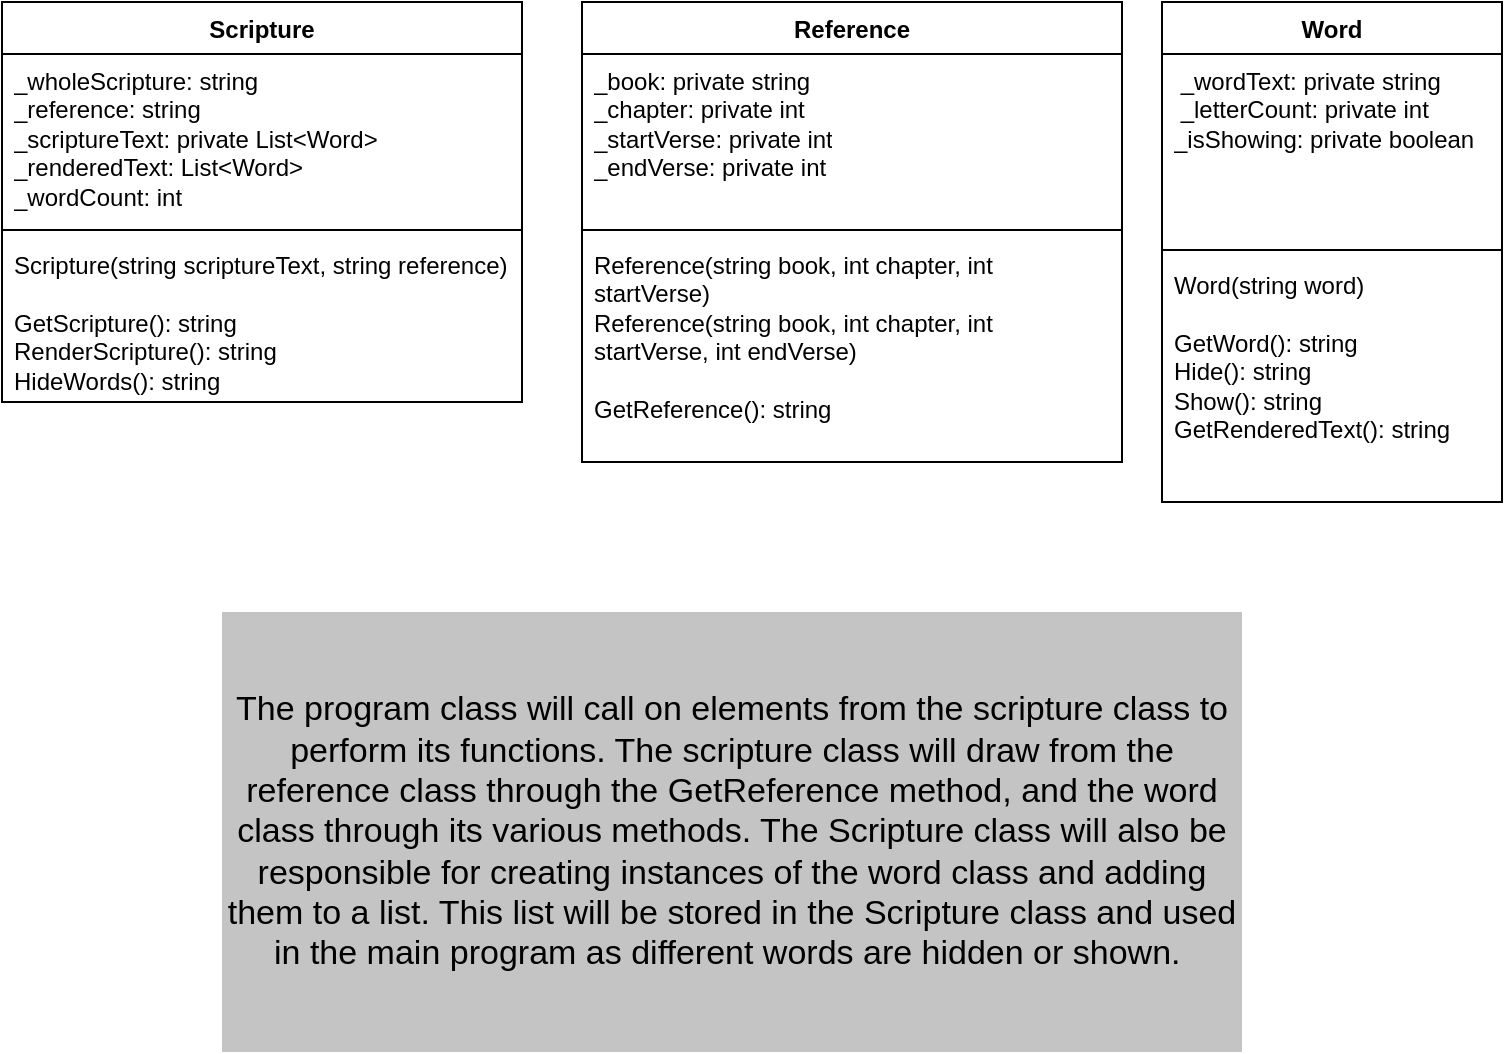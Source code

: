 <mxfile version="24.4.6" type="device">
  <diagram name="Page-1" id="t5WD8PgzdX1QwkMftzV7">
    <mxGraphModel dx="1306" dy="716" grid="1" gridSize="10" guides="1" tooltips="1" connect="1" arrows="1" fold="1" page="1" pageScale="1" pageWidth="850" pageHeight="1100" math="0" shadow="0">
      <root>
        <mxCell id="0" />
        <mxCell id="1" parent="0" />
        <mxCell id="a3LYbDCO1zSUXNPBdcuV-5" value="Word" style="swimlane;fontStyle=1;align=center;verticalAlign=top;childLayout=stackLayout;horizontal=1;startSize=26;horizontalStack=0;resizeParent=1;resizeParentMax=0;resizeLast=0;collapsible=1;marginBottom=0;whiteSpace=wrap;html=1;" parent="1" vertex="1">
          <mxGeometry x="640" y="115" width="170" height="250" as="geometry" />
        </mxCell>
        <mxCell id="a3LYbDCO1zSUXNPBdcuV-6" value="&lt;div&gt;&amp;nbsp;_wordText: private string&lt;/div&gt;&lt;div&gt;&lt;span style=&quot;background-color: initial;&quot;&gt;&amp;nbsp;_letterCount: private in&lt;/span&gt;&lt;span style=&quot;background-color: initial;&quot;&gt;t&lt;/span&gt;&lt;/div&gt;&lt;div&gt;&lt;span style=&quot;background-color: initial;&quot;&gt;_isShowing: private boolean&lt;/span&gt;&lt;/div&gt;" style="text;strokeColor=none;fillColor=none;align=left;verticalAlign=top;spacingLeft=4;spacingRight=4;overflow=hidden;rotatable=0;points=[[0,0.5],[1,0.5]];portConstraint=eastwest;whiteSpace=wrap;html=1;" parent="a3LYbDCO1zSUXNPBdcuV-5" vertex="1">
          <mxGeometry y="26" width="170" height="94" as="geometry" />
        </mxCell>
        <mxCell id="a3LYbDCO1zSUXNPBdcuV-7" value="" style="line;strokeWidth=1;fillColor=none;align=left;verticalAlign=middle;spacingTop=-1;spacingLeft=3;spacingRight=3;rotatable=0;labelPosition=right;points=[];portConstraint=eastwest;strokeColor=inherit;" parent="a3LYbDCO1zSUXNPBdcuV-5" vertex="1">
          <mxGeometry y="120" width="170" height="8" as="geometry" />
        </mxCell>
        <mxCell id="a3LYbDCO1zSUXNPBdcuV-8" value="&lt;div&gt;&lt;span style=&quot;background-color: initial;&quot;&gt;Word(string word)&lt;/span&gt;&lt;br&gt;&lt;/div&gt;&lt;div&gt;&lt;br&gt;&lt;/div&gt;GetWord(): string&lt;div&gt;Hide(): string&lt;/div&gt;&lt;div&gt;Show(): string&lt;/div&gt;&lt;div&gt;GetRenderedText(): string&lt;/div&gt;" style="text;strokeColor=none;fillColor=none;align=left;verticalAlign=top;spacingLeft=4;spacingRight=4;overflow=hidden;rotatable=0;points=[[0,0.5],[1,0.5]];portConstraint=eastwest;whiteSpace=wrap;html=1;" parent="a3LYbDCO1zSUXNPBdcuV-5" vertex="1">
          <mxGeometry y="128" width="170" height="122" as="geometry" />
        </mxCell>
        <mxCell id="a3LYbDCO1zSUXNPBdcuV-9" value="Scripture" style="swimlane;fontStyle=1;align=center;verticalAlign=top;childLayout=stackLayout;horizontal=1;startSize=26;horizontalStack=0;resizeParent=1;resizeParentMax=0;resizeLast=0;collapsible=1;marginBottom=0;whiteSpace=wrap;html=1;" parent="1" vertex="1">
          <mxGeometry x="60" y="115" width="260" height="200" as="geometry" />
        </mxCell>
        <mxCell id="a3LYbDCO1zSUXNPBdcuV-10" value="&lt;div&gt;_wholeScripture: string&lt;/div&gt;&lt;div&gt;_reference: string&lt;br&gt;&lt;div&gt;_scriptureText: private List&amp;lt;Word&amp;gt;&lt;/div&gt;&lt;div&gt;_renderedText: List&amp;lt;Word&amp;gt;&lt;/div&gt;&lt;div&gt;_wordCount: int&lt;/div&gt;&lt;/div&gt;" style="text;strokeColor=none;fillColor=none;align=left;verticalAlign=top;spacingLeft=4;spacingRight=4;overflow=hidden;rotatable=0;points=[[0,0.5],[1,0.5]];portConstraint=eastwest;whiteSpace=wrap;html=1;" parent="a3LYbDCO1zSUXNPBdcuV-9" vertex="1">
          <mxGeometry y="26" width="260" height="84" as="geometry" />
        </mxCell>
        <mxCell id="a3LYbDCO1zSUXNPBdcuV-11" value="" style="line;strokeWidth=1;fillColor=none;align=left;verticalAlign=middle;spacingTop=-1;spacingLeft=3;spacingRight=3;rotatable=0;labelPosition=right;points=[];portConstraint=eastwest;strokeColor=inherit;" parent="a3LYbDCO1zSUXNPBdcuV-9" vertex="1">
          <mxGeometry y="110" width="260" height="8" as="geometry" />
        </mxCell>
        <mxCell id="a3LYbDCO1zSUXNPBdcuV-12" value="&lt;div&gt;Scripture(string scriptureText, string reference)&lt;/div&gt;&lt;div&gt;&lt;br&gt;&lt;/div&gt;&lt;div&gt;GetScripture(): string&lt;/div&gt;&lt;div&gt;&lt;span style=&quot;background-color: initial;&quot;&gt;RenderScripture(): string&lt;/span&gt;&lt;br&gt;&lt;/div&gt;&lt;div&gt;&lt;span style=&quot;background-color: initial;&quot;&gt;HideWords(): string&lt;/span&gt;&lt;/div&gt;" style="text;strokeColor=none;fillColor=none;align=left;verticalAlign=top;spacingLeft=4;spacingRight=4;overflow=hidden;rotatable=0;points=[[0,0.5],[1,0.5]];portConstraint=eastwest;whiteSpace=wrap;html=1;" parent="a3LYbDCO1zSUXNPBdcuV-9" vertex="1">
          <mxGeometry y="118" width="260" height="82" as="geometry" />
        </mxCell>
        <mxCell id="a3LYbDCO1zSUXNPBdcuV-13" value="Reference" style="swimlane;fontStyle=1;align=center;verticalAlign=top;childLayout=stackLayout;horizontal=1;startSize=26;horizontalStack=0;resizeParent=1;resizeParentMax=0;resizeLast=0;collapsible=1;marginBottom=0;whiteSpace=wrap;html=1;" parent="1" vertex="1">
          <mxGeometry x="350" y="115" width="270" height="230" as="geometry" />
        </mxCell>
        <mxCell id="a3LYbDCO1zSUXNPBdcuV-14" value="_book: private string&lt;div&gt;_chapter: private int&lt;/div&gt;&lt;div&gt;_startVerse: private int&lt;/div&gt;&lt;div&gt;_endVerse: private int&lt;/div&gt;" style="text;strokeColor=none;fillColor=none;align=left;verticalAlign=top;spacingLeft=4;spacingRight=4;overflow=hidden;rotatable=0;points=[[0,0.5],[1,0.5]];portConstraint=eastwest;whiteSpace=wrap;html=1;" parent="a3LYbDCO1zSUXNPBdcuV-13" vertex="1">
          <mxGeometry y="26" width="270" height="84" as="geometry" />
        </mxCell>
        <mxCell id="a3LYbDCO1zSUXNPBdcuV-15" value="" style="line;strokeWidth=1;fillColor=none;align=left;verticalAlign=middle;spacingTop=-1;spacingLeft=3;spacingRight=3;rotatable=0;labelPosition=right;points=[];portConstraint=eastwest;strokeColor=inherit;" parent="a3LYbDCO1zSUXNPBdcuV-13" vertex="1">
          <mxGeometry y="110" width="270" height="8" as="geometry" />
        </mxCell>
        <mxCell id="a3LYbDCO1zSUXNPBdcuV-16" value="&lt;div&gt;&lt;span style=&quot;background-color: initial;&quot;&gt;Reference(string book, int chapter, int startVerse)&lt;/span&gt;&lt;br&gt;&lt;/div&gt;&lt;div&gt;&lt;span style=&quot;background-color: initial;&quot;&gt;Reference(string book, int chapter, int startVerse, int endVerse)&lt;/span&gt;&lt;br&gt;&lt;/div&gt;&lt;div&gt;&lt;br&gt;&lt;/div&gt;GetReference(): string&lt;div&gt;&lt;br&gt;&lt;/div&gt;" style="text;strokeColor=none;fillColor=none;align=left;verticalAlign=top;spacingLeft=4;spacingRight=4;overflow=hidden;rotatable=0;points=[[0,0.5],[1,0.5]];portConstraint=eastwest;whiteSpace=wrap;html=1;" parent="a3LYbDCO1zSUXNPBdcuV-13" vertex="1">
          <mxGeometry y="118" width="270" height="112" as="geometry" />
        </mxCell>
        <mxCell id="l2elnq1AbLvfU9_QUJ94-1" value="&lt;font style=&quot;font-size: 17px;&quot;&gt;The program class will call on elements from the scripture class to perform its functions. The scripture class will draw from the reference class through the GetReference method, and the word class through its various methods. The Scripture class will also be responsible for creating instances of the word class and adding them to a list. This list will be stored in the Scripture class and used in the main program as different words are hidden or shown.&amp;nbsp;&lt;/font&gt;" style="text;html=1;align=center;verticalAlign=middle;whiteSpace=wrap;rounded=0;fillColor=#C4C4C4;spacing=2;" vertex="1" parent="1">
          <mxGeometry x="170" y="420" width="510" height="220" as="geometry" />
        </mxCell>
      </root>
    </mxGraphModel>
  </diagram>
</mxfile>
